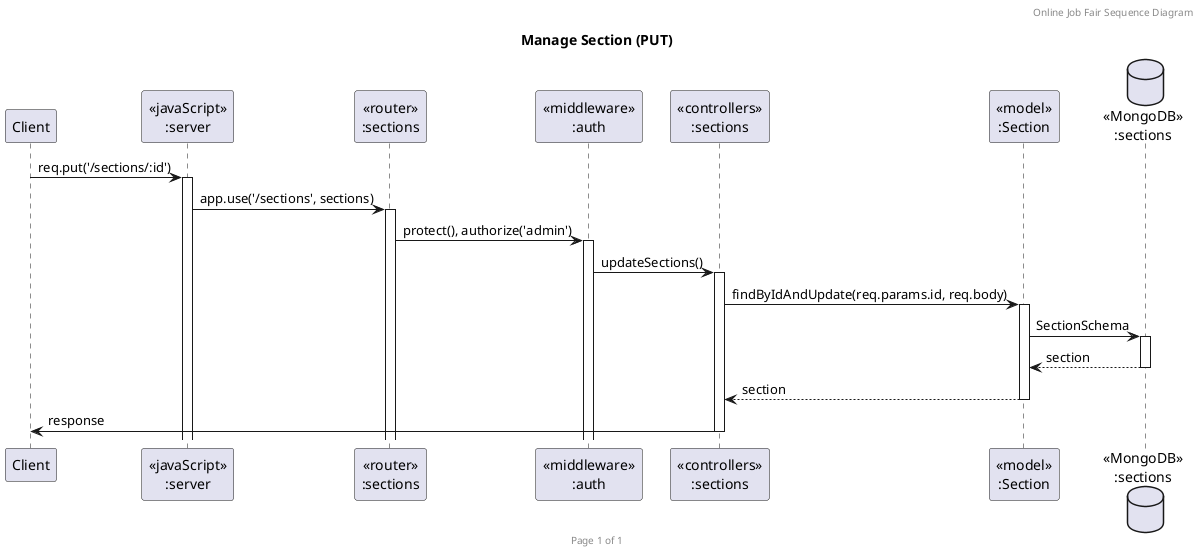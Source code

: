 @startuml Manage Section (PUT)

header Online Job Fair Sequence Diagram
footer Page %page% of %lastpage%
title "Manage Section (PUT)"

participant "Client" as client
participant "<<javaScript>>\n:server" as server
participant "<<router>>\n:sections" as routerSections
participant "<<middleware>>\n:auth" as middleAuth
participant "<<controllers>>\n:sections" as controllersSections
participant "<<model>>\n:Section" as modelSection
database "<<MongoDB>>\n:sections" as SectionsDatabase

client -> server ++: req.put('/sections/:id')
server -> routerSections ++: app.use('/sections', sections)
routerSections -> middleAuth ++: protect(), authorize('admin')
middleAuth -> controllersSections ++: updateSections()
controllersSections -> modelSection ++: findByIdAndUpdate(req.params.id, req.body)
modelSection -> SectionsDatabase ++: SectionSchema
SectionsDatabase --> modelSection --: section
controllersSections <-- modelSection --: section
controllersSections -> client --: response

@enduml